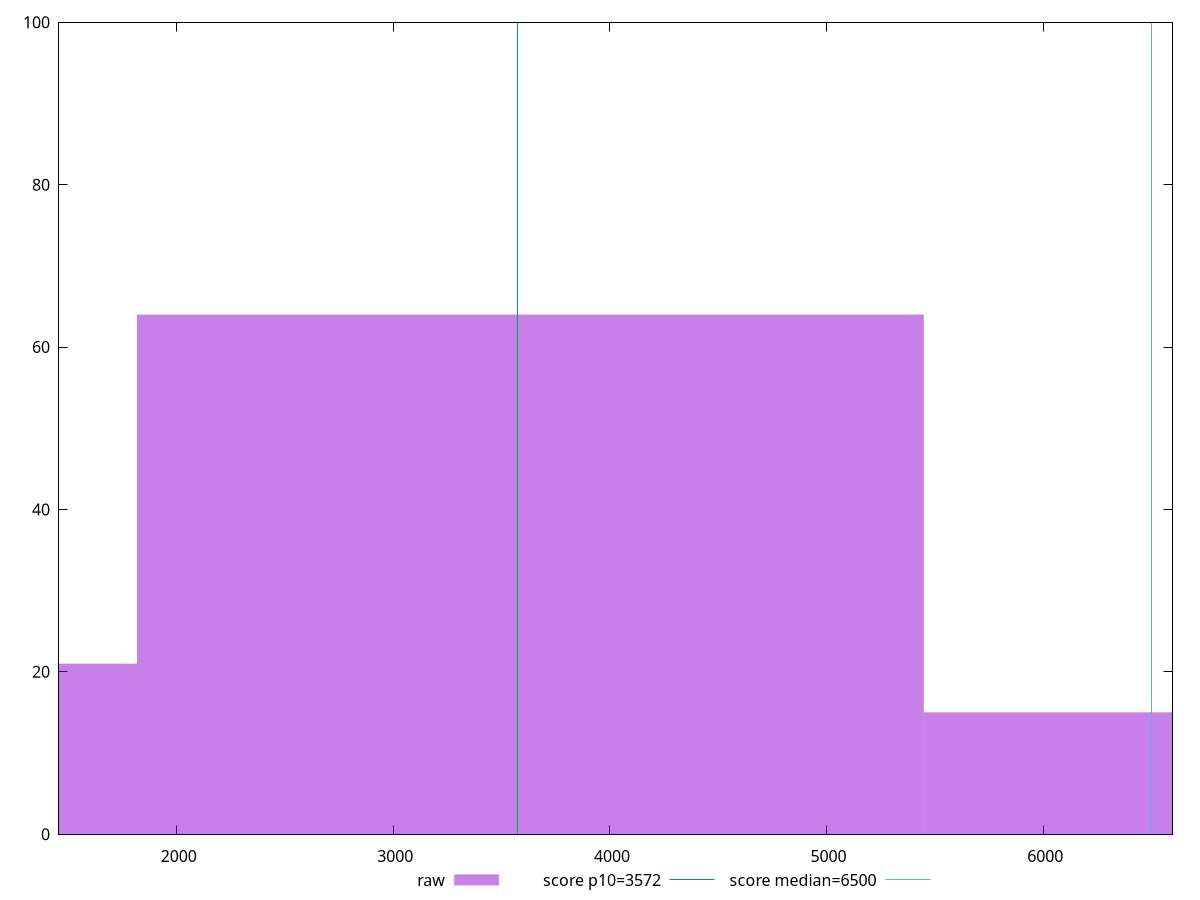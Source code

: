 reset

$raw <<EOF
3632.5829046146573 64
7265.165809229315 15
0 21
EOF

set key outside below
set boxwidth 3632.5829046146573
set xrange [1456.359:6597.017999999997]
set yrange [0:100]
set trange [0:100]
set style fill transparent solid 0.5 noborder

set parametric
set terminal svg size 640, 490 enhanced background rgb 'white'
set output "reports/report_00027_2021-02-24T12-40-31.850Z/first-cpu-idle/samples/music/raw/histogram.svg"

plot $raw title "raw" with boxes, \
     3572,t title "score p10=3572", \
     6500,t title "score median=6500"

reset
